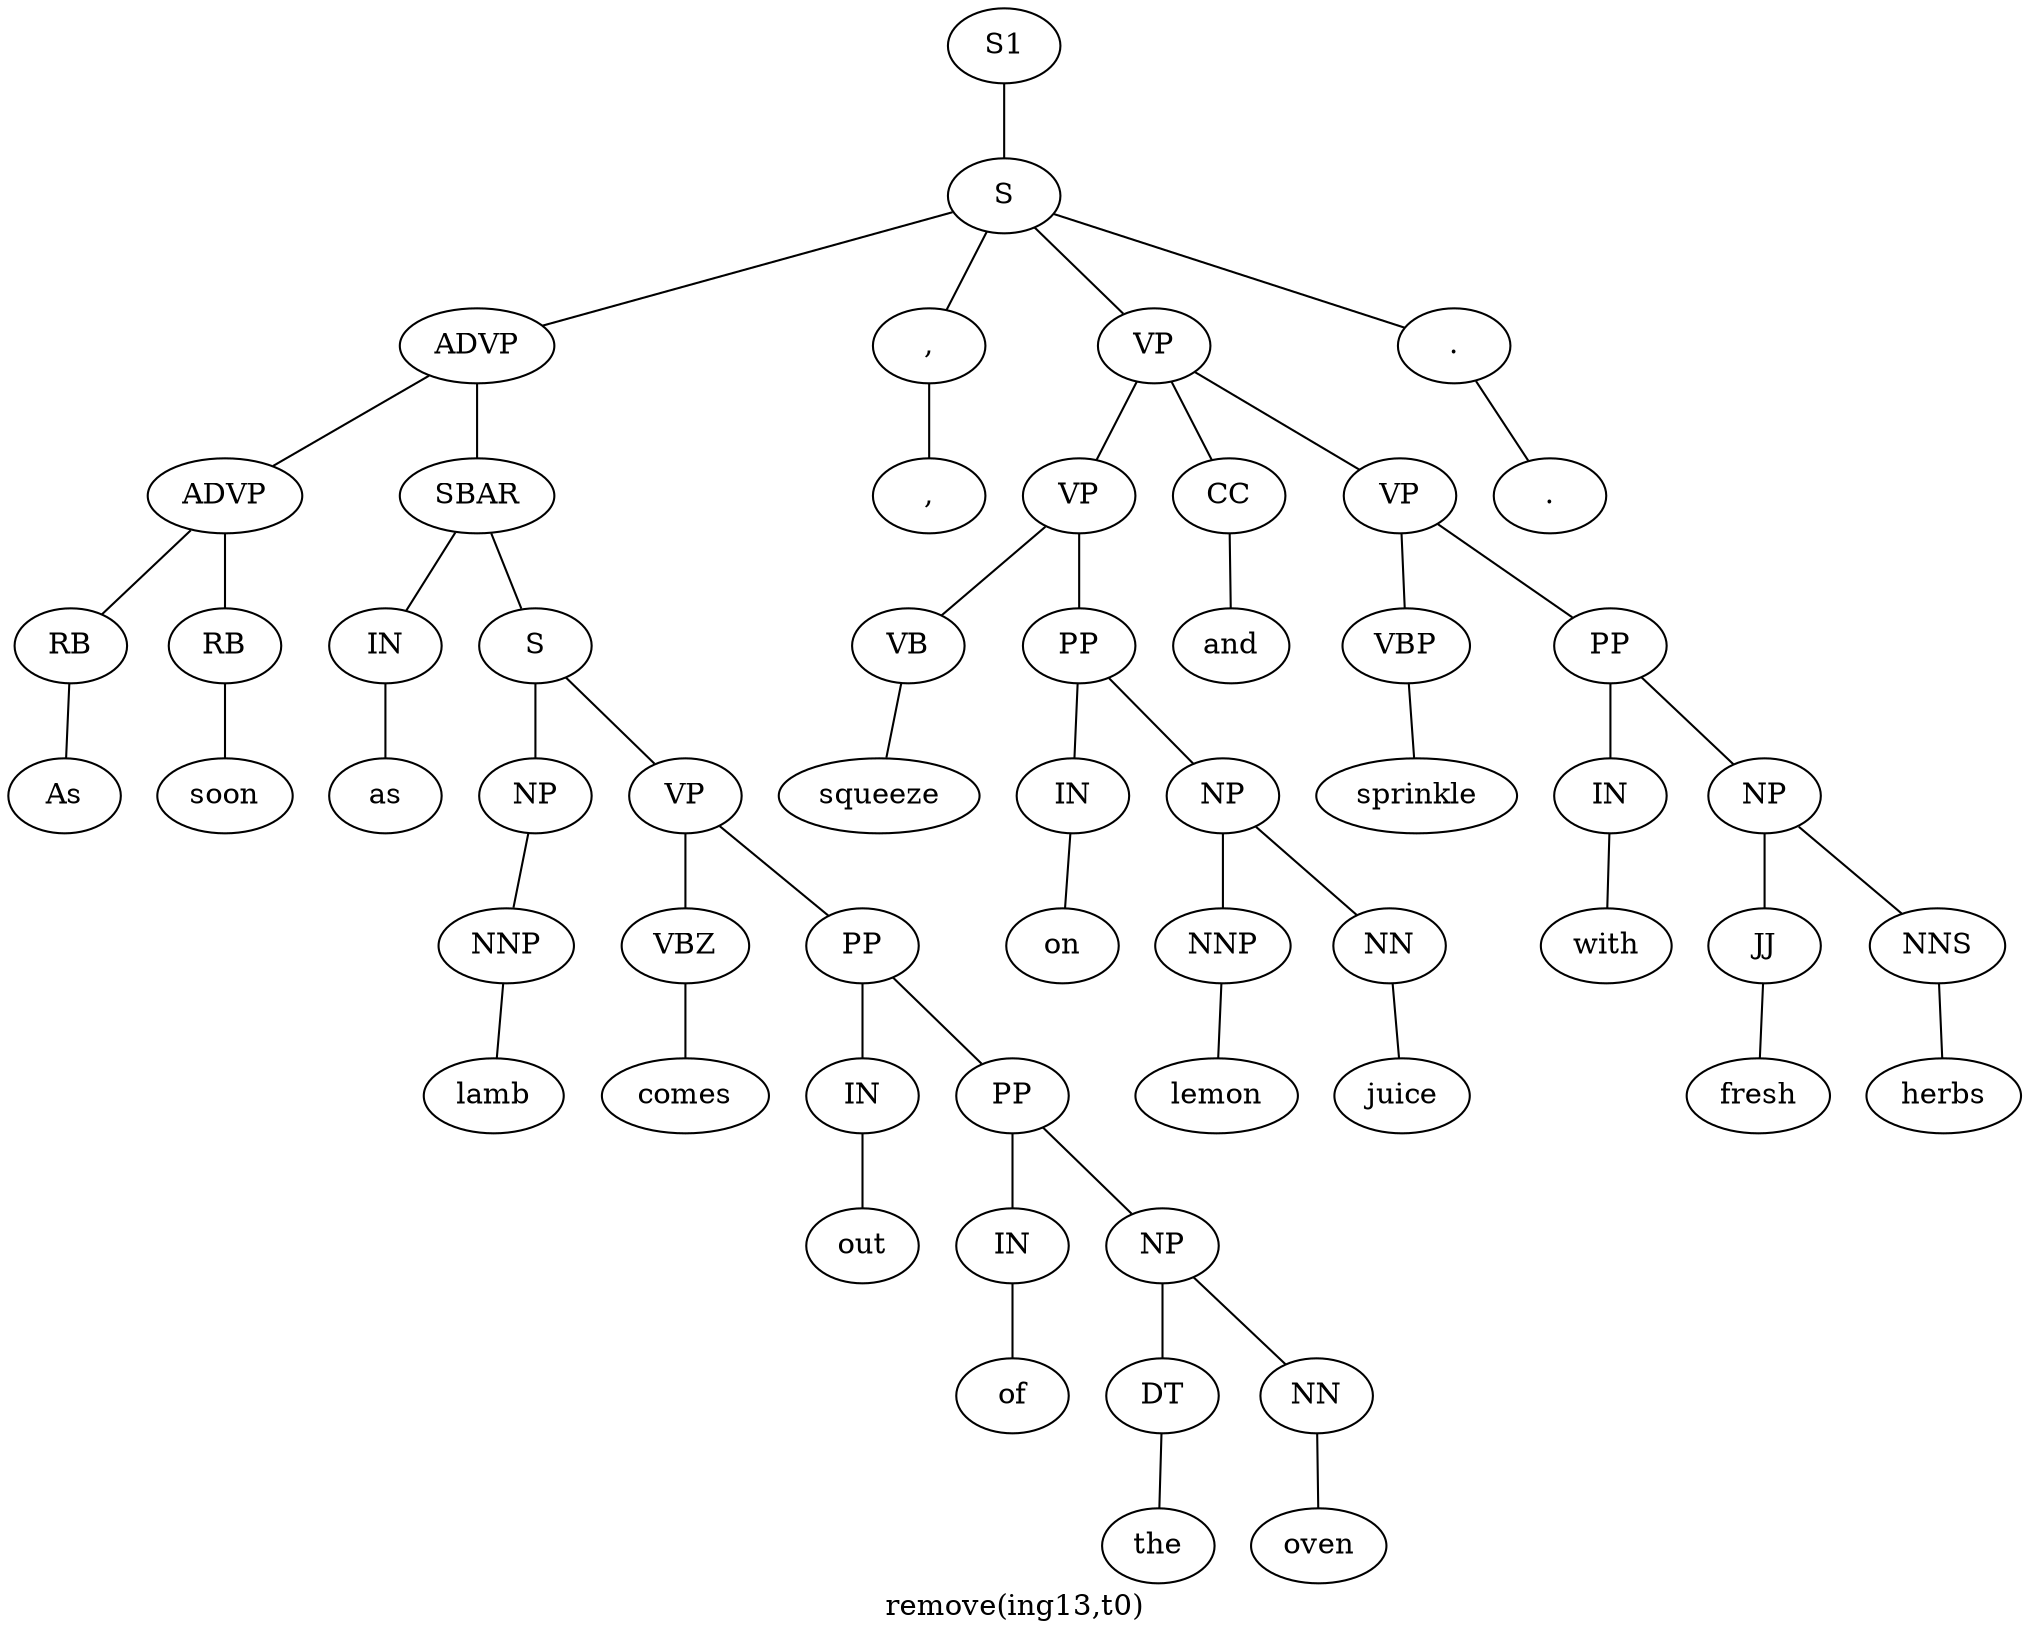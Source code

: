 graph SyntaxGraph {
	label = "remove(ing13,t0)";
	Node0 [label="S1"];
	Node1 [label="S"];
	Node2 [label="ADVP"];
	Node3 [label="ADVP"];
	Node4 [label="RB"];
	Node5 [label="As"];
	Node6 [label="RB"];
	Node7 [label="soon"];
	Node8 [label="SBAR"];
	Node9 [label="IN"];
	Node10 [label="as"];
	Node11 [label="S"];
	Node12 [label="NP"];
	Node13 [label="NNP"];
	Node14 [label="lamb"];
	Node15 [label="VP"];
	Node16 [label="VBZ"];
	Node17 [label="comes"];
	Node18 [label="PP"];
	Node19 [label="IN"];
	Node20 [label="out"];
	Node21 [label="PP"];
	Node22 [label="IN"];
	Node23 [label="of"];
	Node24 [label="NP"];
	Node25 [label="DT"];
	Node26 [label="the"];
	Node27 [label="NN"];
	Node28 [label="oven"];
	Node29 [label=","];
	Node30 [label=","];
	Node31 [label="VP"];
	Node32 [label="VP"];
	Node33 [label="VB"];
	Node34 [label="squeeze"];
	Node35 [label="PP"];
	Node36 [label="IN"];
	Node37 [label="on"];
	Node38 [label="NP"];
	Node39 [label="NNP"];
	Node40 [label="lemon"];
	Node41 [label="NN"];
	Node42 [label="juice"];
	Node43 [label="CC"];
	Node44 [label="and"];
	Node45 [label="VP"];
	Node46 [label="VBP"];
	Node47 [label="sprinkle"];
	Node48 [label="PP"];
	Node49 [label="IN"];
	Node50 [label="with"];
	Node51 [label="NP"];
	Node52 [label="JJ"];
	Node53 [label="fresh"];
	Node54 [label="NNS"];
	Node55 [label="herbs"];
	Node56 [label="."];
	Node57 [label="."];

	Node0 -- Node1;
	Node1 -- Node2;
	Node1 -- Node29;
	Node1 -- Node31;
	Node1 -- Node56;
	Node2 -- Node3;
	Node2 -- Node8;
	Node3 -- Node4;
	Node3 -- Node6;
	Node4 -- Node5;
	Node6 -- Node7;
	Node8 -- Node9;
	Node8 -- Node11;
	Node9 -- Node10;
	Node11 -- Node12;
	Node11 -- Node15;
	Node12 -- Node13;
	Node13 -- Node14;
	Node15 -- Node16;
	Node15 -- Node18;
	Node16 -- Node17;
	Node18 -- Node19;
	Node18 -- Node21;
	Node19 -- Node20;
	Node21 -- Node22;
	Node21 -- Node24;
	Node22 -- Node23;
	Node24 -- Node25;
	Node24 -- Node27;
	Node25 -- Node26;
	Node27 -- Node28;
	Node29 -- Node30;
	Node31 -- Node32;
	Node31 -- Node43;
	Node31 -- Node45;
	Node32 -- Node33;
	Node32 -- Node35;
	Node33 -- Node34;
	Node35 -- Node36;
	Node35 -- Node38;
	Node36 -- Node37;
	Node38 -- Node39;
	Node38 -- Node41;
	Node39 -- Node40;
	Node41 -- Node42;
	Node43 -- Node44;
	Node45 -- Node46;
	Node45 -- Node48;
	Node46 -- Node47;
	Node48 -- Node49;
	Node48 -- Node51;
	Node49 -- Node50;
	Node51 -- Node52;
	Node51 -- Node54;
	Node52 -- Node53;
	Node54 -- Node55;
	Node56 -- Node57;
}